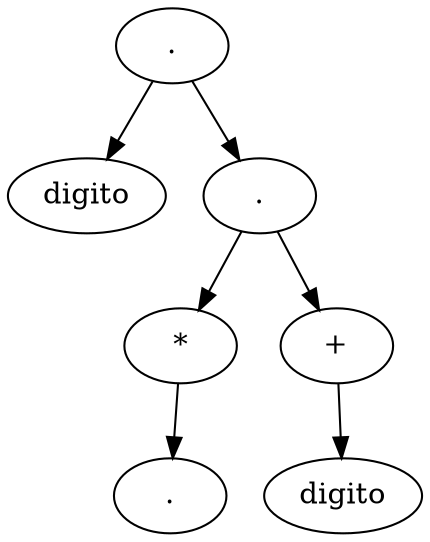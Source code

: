 digraph G{
N1440905388[label="digito"]
N1212256310[label="."]
N601633357[label="*"]
N1383166244[label="."]
N376806268[label="."]
N1343534598[label="+"]
N303609875[label="digito"]
N1212256310->N1440905388
N1212256310->N376806268
N601633357->N1383166244
N376806268->N601633357
N376806268->N1343534598
N1343534598->N303609875
}